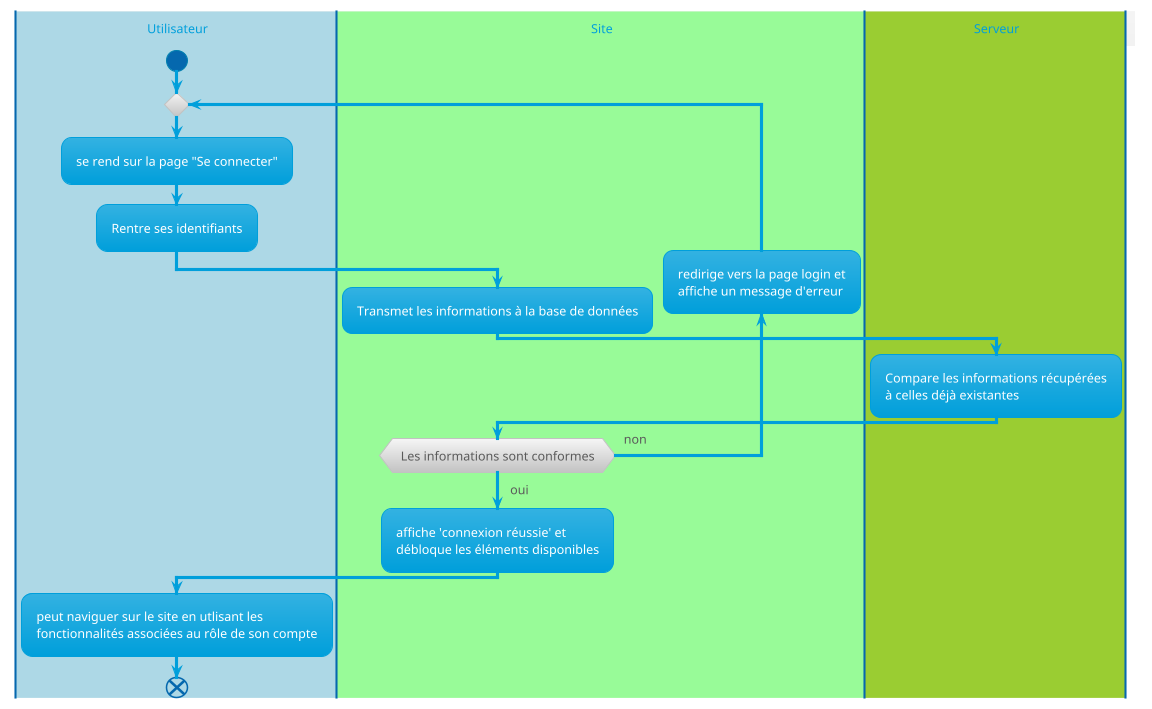 @startuml "EduZouZou - parent - connexion"
!theme bluegray

|#LightBlue|u| Utilisateur
start
|#Palegreen|s| Site
|#YellowGreen|ser| Serveur

|u|
repeat;
:se rend sur la page "Se connecter";
:Rentre ses identifiants;
|s|
:Transmet les informations à la base de données;
|ser|
:Compare les informations récupérées
à celles déjà existantes;
|s|
backward:redirige vers la page login et 
affiche un message d'erreur;
|s|
repeatwhile(Les informations sont conformes) is(non) not(oui)
|s|
:affiche 'connexion réussie' et
débloque les éléments disponibles;


|u|
:peut naviguer sur le site en utlisant les
fonctionnalités associées au rôle de son compte;

end

@enduml


@startuml "EduZouZou - parent - inscription"
!theme bluegray

|#LightBlue|u| Utilisateur
start
|#Palegreen|s| Site
|#YellowGreen|ser| Serveur

|u|
repeat;
:se rend sur la page "créer un compte";
repeat;
:Rempli les champs de saisie;
|s|
repeat while(Vérifie que les données sont conformes aux validators) is(non) not(oui)
:Transmet les données à la base de données;
|s|
backward:redirige vers la page "Se connecter" et 
affiche un message d'erreur;
|ser|
repeatwhile(vérifie que les données sont conformes) is(non) not(oui)
|s|
:affiche 'inscription réussie';
:affiche la page login;



end


@enduml



@startuml "EduZouZou - parent - activité"
!theme bluegray

|#LightBlue|u| Utilisateur
start
|#Palegreen|s| Site
|#YellowGreen|ser| Serveur

|u|
:se rend sur le site pour trouver une activité;
|s|
:transmet la demande;
|ser|
:envoie la liste des activités;
|s|
:affiche la liste de toutes les activités;
|u|
:remplit les filtres pour affiner les choix;
|s|
:enlève les activités ne correspondant pas aux filtres;
|u|
:choisit son activité;

end

@enduml


@startuml "EduZouZou - parent - cours"
!theme bluegray

|#LightBlue|u| Utilisateur
start
|#Palegreen|s| Site
|#YellowGreen|ser| Serveur

|u|
:se rend sur le site pour trouver un cours;
|s|
:transmet la demande;
|ser|
:envoie la liste des cours;
|s|
:affiche la liste de toutes les cours;
|u|
:remplit les filtres pour affiner les choix;
|s|
:enlève les cours ne correspondant pas aux filtres;
|u|
:choisit son cours;

end

@enduml



@startuml "EduZouZou - parent - résultats"
!theme bluegray

|#LightBlue|u| Utilisateur
start
|#Palegreen|s| Site
|#YellowGreen|ser| Serveur

|u|
:clique sur 'mon Profil';
:choisit l'enfant (si plusieurs enfants inscrits);
:clique sur l'onglet résultats;
|s|
:transmet les informations;
|ser|
:envoie les données liées à l'élève;
|s|
:Affiche les résultats de l'élève;

end

@enduml



@startuml "EduZouZou - parent - compétences"
!theme bluegray

|#LightBlue|u| Utilisateur
start
|#Palegreen|s| Site
|#YellowGreen|ser| Serveur

|u|
:clique sur 'mon Profil';
:choisit l'enfant (si plusieurs enfants inscrits);
:clique sur l'onglet compétences;
|s|
:transmet les informations;
|ser|
:envoie les données liées à l'élève;
|s|
:Affiche les compétences validées (ou non) par l'élève;

end

@enduml



@startuml "EduZouZou - parent - modification du profil"
!theme bluegray

|#LightBlue|u| Utilisateur
start
|#Palegreen|s| Site
|#YellowGreen|ser| Serveur

|u|
:clique sur 'mon Profil';
:clique sur 'Modifier mon Profil';
|s|
:transmet la demande au serveur;
|ser|
:envoie les données liées aux comptes;
|s|
:Affiche un formulaire pré-remplit (sans le mdp);
|u|
repeat;
:modifie les informations;
|s|
repeat while(les informations sont conformes) is(non) not(oui)
|ser|
:enregistre les nouvelles informations;
|s|
:Affiche 'Profil modifié avec succès';


end

@enduml



@startuml "EduZouZou - parent - messagerie"
!theme bluegray

|#LightBlue|u| Utilisateur
start
|#Palegreen|s| Site
|#YellowGreen|ser| Serveur

|u|
:clique sur messagerie;
|s|
:transmet au serveur;
|ser|
:envoie les données liées au profil;
|s|
:récupère les données et affiche les messages reçus;

end

@enduml


@startuml "EduZouZou - parent - message"
!theme bluegray

|#LightBlue|u| Utilisateur
start
|#Palegreen|s| Site
|#YellowGreen|ser| Serveur

|u|
:se trouve dans dans la messagerie;
if(nouveau message ?) then (oui)
:clique sur 'nouveau message';
else(non)
:sélectionne un message reçu;
|s|
:affiche le message;
|u|
:clique sur 'répondre';
endif
|s|
:Affiche la page de rédaction d'un message;
|u|
repeat
:choisit le destinataire et rempli le message;
|s|
Repeat while(Toutes les informations sont valides) is(non) not(oui)
|ser|
:enregistre le message lié aux ids (rédacteurs et destinataire);
|s|
:Affiche 'message envoyé';


end

@enduml



@startuml "EduZouZou - parent - messagerie"
!theme bluegray

|#LightBlue|u| Utilisateur
start
|#Palegreen|s| Site
|#YellowGreen|ser| Serveur

|u|
:clique sur messagerie;
|s|
:transmet au serveur;
|ser|
:envoie les données liées au profil;
|s|
:récupère les données et affiche les messages reçus;

end

@enduml


@startuml "EduZouZou - parent - message"
!theme bluegray

|#LightBlue|u| Utilisateur
start
|#Palegreen|s| Site
|#YellowGreen|ser| Serveur

|u|
:se trouve dans dans la messagerie;
if(nouveau message ?) then (oui)
:clique sur 'nouveau message';
else(non)
:sélectionne un message reçu;
|s|
:affiche le message;
|u|
:clique sur 'répondre';
endif
|s|
:Affiche la page de rédaction d'un message;
|u|
repeat
:choisit le destinataire et rempli le message;
|s|
Repeat while(Toutes les informations sont valides) is(non) not(oui)
|ser|
:enregistre le message lié aux ids (rédacteurs et destinataire);
|s|
:Affiche 'message envoyé';

end

@enduml
